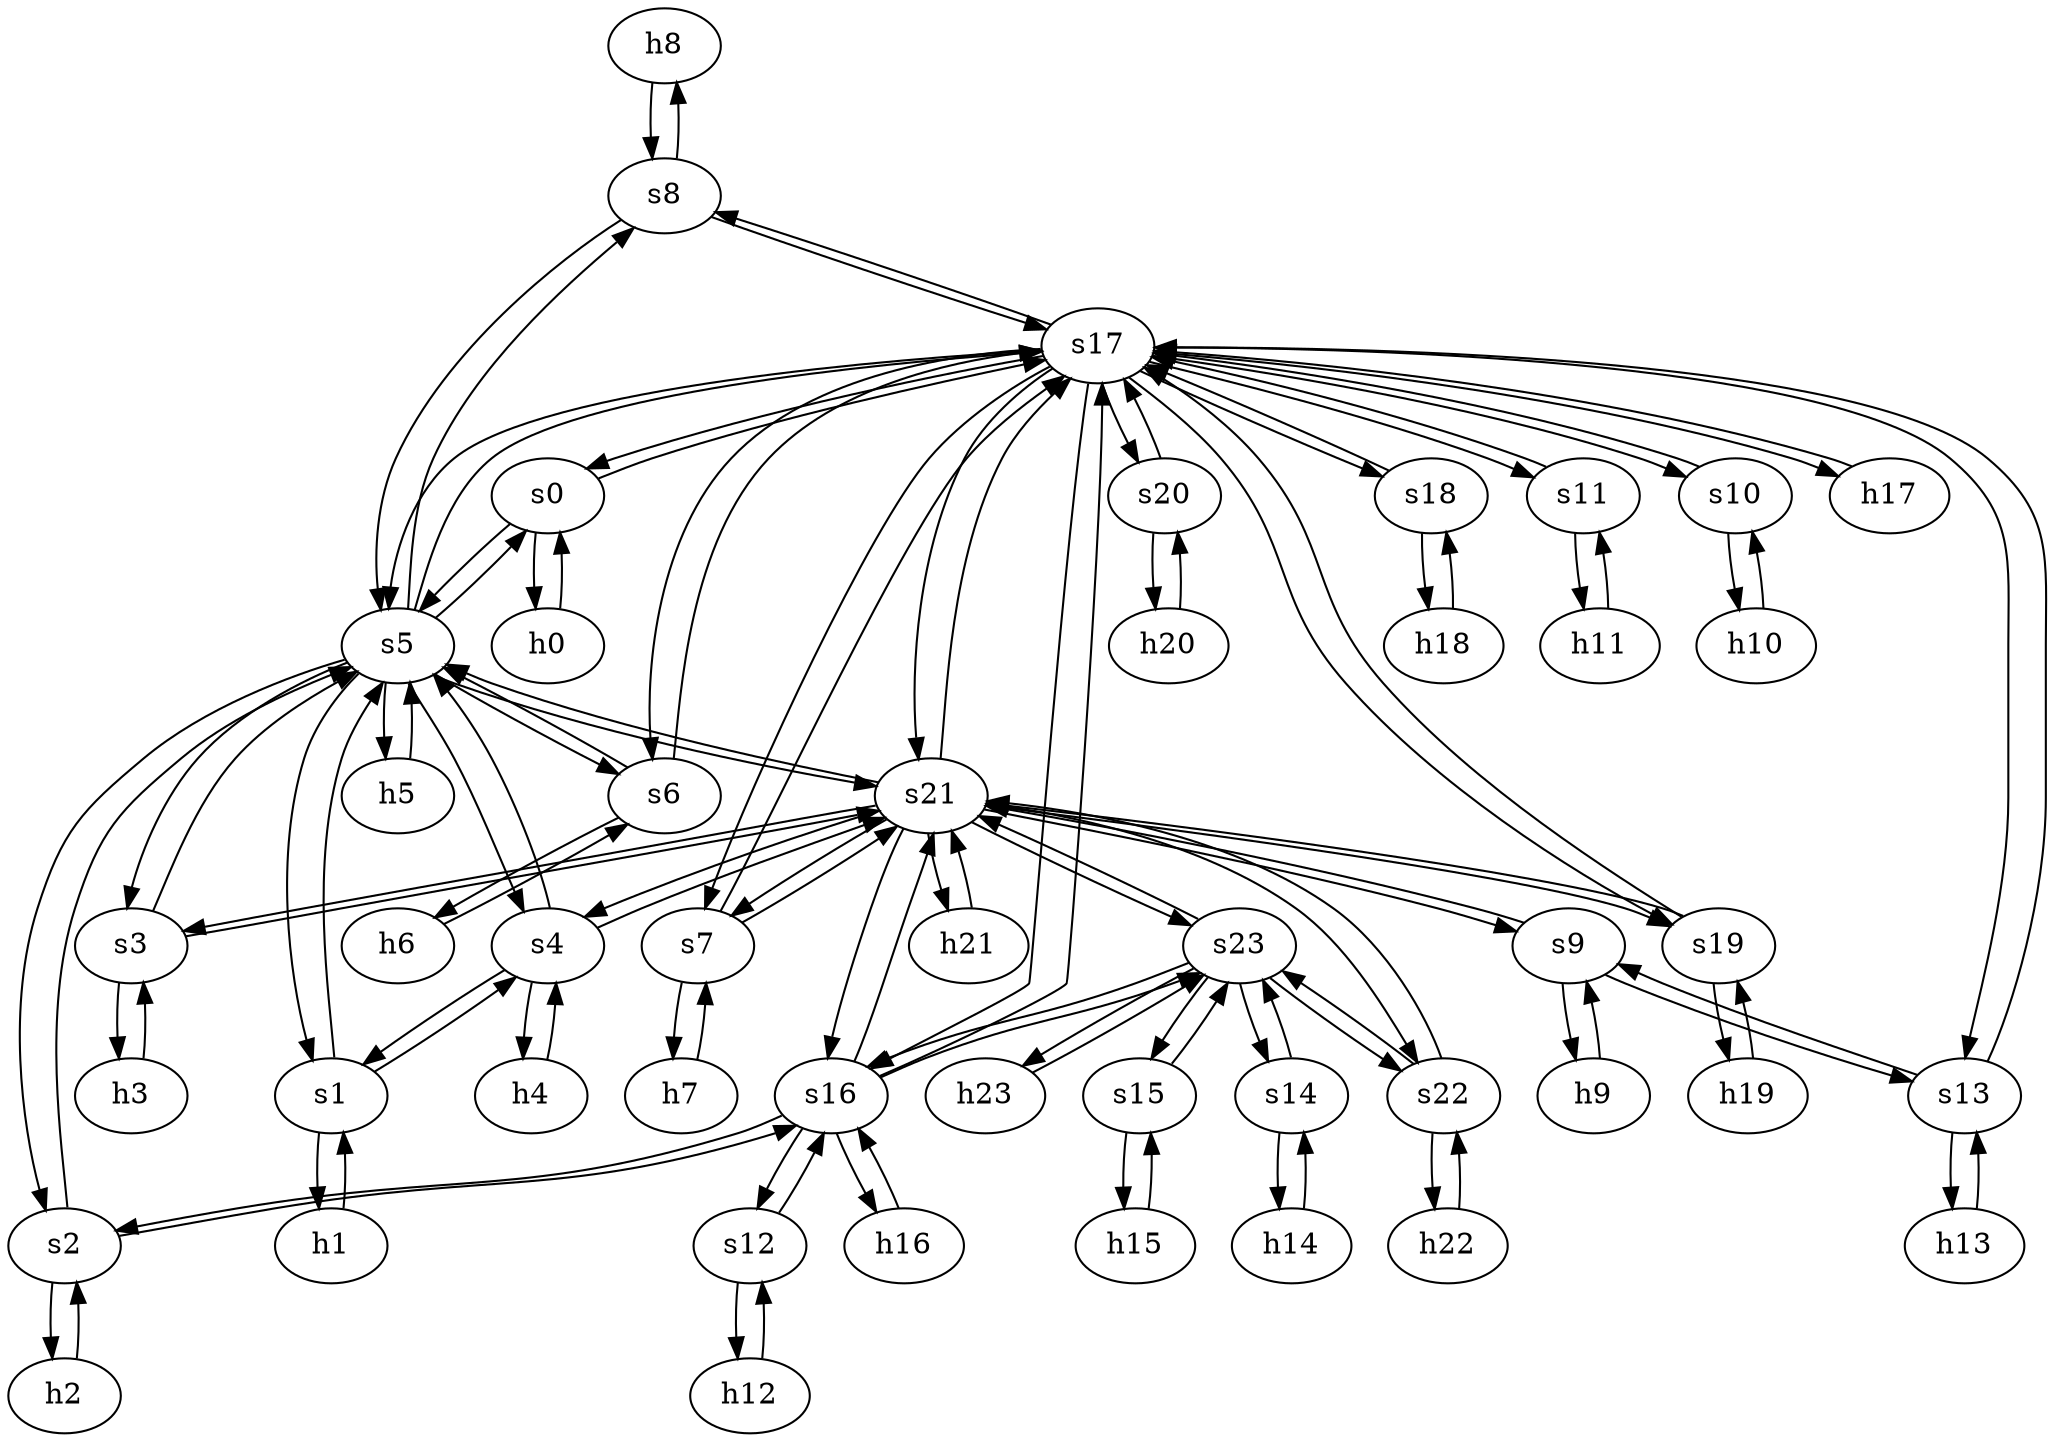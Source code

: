 strict digraph "BT Europe" {
	h8	 [ip="111.0.8.8",
		mac="00:00:00:00:8:8",
		type=host];
	s8	 [id=8,
		type=switch];
	h8 -> s8	 [capacity="1Gbps",
		cost=1,
		dst_port=1,
		src_port=1];
	h9	 [ip="111.0.9.9",
		mac="00:00:00:00:9:9",
		type=host];
	s9	 [id=9,
		type=switch];
	h9 -> s9	 [capacity="1Gbps",
		cost=1,
		dst_port=1,
		src_port=1];
	h2	 [ip="111.0.2.2",
		mac="00:00:00:00:2:2",
		type=host];
	s2	 [id=2,
		type=switch];
	h2 -> s2	 [capacity="1Gbps",
		cost=1,
		dst_port=1,
		src_port=1];
	h3	 [ip="111.0.3.3",
		mac="00:00:00:00:3:3",
		type=host];
	s3	 [id=3,
		type=switch];
	h3 -> s3	 [capacity="1Gbps",
		cost=1,
		dst_port=1,
		src_port=1];
	h0	 [ip="111.0.0.0",
		mac="00:00:00:00:0:0",
		type=host];
	s0	 [id=0,
		type=switch];
	h0 -> s0	 [capacity="1Gbps",
		cost=1,
		dst_port=1,
		src_port=1];
	h1	 [ip="111.0.1.1",
		mac="00:00:00:00:1:1",
		type=host];
	s1	 [id=1,
		type=switch];
	h1 -> s1	 [capacity="1Gbps",
		cost=1,
		dst_port=1,
		src_port=1];
	h6	 [ip="111.0.6.6",
		mac="00:00:00:00:6:6",
		type=host];
	s6	 [id=6,
		type=switch];
	h6 -> s6	 [capacity="1Gbps",
		cost=1,
		dst_port=1,
		src_port=1];
	h7	 [ip="111.0.7.7",
		mac="00:00:00:00:7:7",
		type=host];
	s7	 [id=7,
		type=switch];
	h7 -> s7	 [capacity="1Gbps",
		cost=1,
		dst_port=1,
		src_port=1];
	h4	 [ip="111.0.4.4",
		mac="00:00:00:00:4:4",
		type=host];
	s4	 [id=4,
		type=switch];
	h4 -> s4	 [capacity="1Gbps",
		cost=1,
		dst_port=1,
		src_port=1];
	h5	 [ip="111.0.5.5",
		mac="00:00:00:00:5:5",
		type=host];
	s5	 [id=5,
		type=switch];
	h5 -> s5	 [capacity="1Gbps",
		cost=1,
		dst_port=1,
		src_port=1];
	h23	 [ip="111.0.23.23",
		mac="00:00:00:00:23:23",
		type=host];
	s23	 [id=23,
		type=switch];
	h23 -> s23	 [capacity="1Gbps",
		cost=1,
		dst_port=1,
		src_port=1];
	h22	 [ip="111.0.22.22",
		mac="00:00:00:00:22:22",
		type=host];
	s22	 [id=22,
		type=switch];
	h22 -> s22	 [capacity="1Gbps",
		cost=1,
		dst_port=1,
		src_port=1];
	h21	 [ip="111.0.21.21",
		mac="00:00:00:00:21:21",
		type=host];
	s21	 [id=21,
		type=switch];
	h21 -> s21	 [capacity="1Gbps",
		cost=1,
		dst_port=1,
		src_port=1];
	s9 -> h9	 [capacity="1Gbps",
		cost=1,
		dst_port=1,
		src_port=1];
	s13	 [id=13,
		type=switch];
	s9 -> s13	 [capacity="1Gbps",
		cost=1,
		dst_port=2,
		src_port=2];
	s9 -> s21	 [capacity="1Gbps",
		cost=1,
		dst_port=6,
		src_port=3];
	s17	 [id=17,
		type=switch];
	s8 -> s17	 [capacity="1Gbps",
		cost=1,
		dst_port=6,
		src_port=3];
	s8 -> h8	 [capacity="1Gbps",
		cost=1,
		dst_port=1,
		src_port=1];
	s8 -> s5	 [capacity="1Gbps",
		cost=1,
		dst_port=8,
		src_port=2];
	s3 -> s21	 [capacity="1Gbps",
		cost=1,
		dst_port=2,
		src_port=3];
	s3 -> s5	 [capacity="1Gbps",
		cost=1,
		dst_port=5,
		src_port=2];
	s3 -> h3	 [capacity="1Gbps",
		cost=1,
		dst_port=1,
		src_port=1];
	s2 -> h2	 [capacity="1Gbps",
		cost=1,
		dst_port=1,
		src_port=1];
	s2 -> s5	 [capacity="1Gbps",
		cost=1,
		dst_port=4,
		src_port=3];
	s16	 [id=16,
		type=switch];
	s2 -> s16	 [capacity="1Gbps",
		cost=1,
		dst_port=2,
		src_port=2];
	s1 -> s4	 [capacity="1Gbps",
		cost=1,
		dst_port=2,
		src_port=2];
	s1 -> s5	 [capacity="1Gbps",
		cost=1,
		dst_port=3,
		src_port=3];
	s1 -> h1	 [capacity="1Gbps",
		cost=1,
		dst_port=1,
		src_port=1];
	s0 -> s17	 [capacity="1Gbps",
		cost=1,
		dst_port=2,
		src_port=2];
	s0 -> h0	 [capacity="1Gbps",
		cost=1,
		dst_port=1,
		src_port=1];
	s0 -> s5	 [capacity="1Gbps",
		cost=1,
		dst_port=2,
		src_port=3];
	s7 -> s17	 [capacity="1Gbps",
		cost=1,
		dst_port=5,
		src_port=2];
	s7 -> h7	 [capacity="1Gbps",
		cost=1,
		dst_port=1,
		src_port=1];
	s7 -> s21	 [capacity="1Gbps",
		cost=1,
		dst_port=5,
		src_port=3];
	s6 -> s17	 [capacity="1Gbps",
		cost=1,
		dst_port=4,
		src_port=3];
	s6 -> h6	 [capacity="1Gbps",
		cost=1,
		dst_port=1,
		src_port=1];
	s6 -> s5	 [capacity="1Gbps",
		cost=1,
		dst_port=7,
		src_port=2];
	s5 -> h5	 [capacity="1Gbps",
		cost=1,
		dst_port=1,
		src_port=1];
	s5 -> s17	 [capacity="1Gbps",
		cost=1,
		dst_port=3,
		src_port=9];
	s5 -> s2	 [capacity="1Gbps",
		cost=1,
		dst_port=3,
		src_port=4];
	s5 -> s1	 [capacity="1Gbps",
		cost=1,
		dst_port=3,
		src_port=3];
	s5 -> s21	 [capacity="1Gbps",
		cost=1,
		dst_port=4,
		src_port=10];
	s5 -> s3	 [capacity="1Gbps",
		cost=1,
		dst_port=2,
		src_port=5];
	s5 -> s6	 [capacity="1Gbps",
		cost=1,
		dst_port=2,
		src_port=7];
	s5 -> s8	 [capacity="1Gbps",
		cost=1,
		dst_port=2,
		src_port=8];
	s5 -> s4	 [capacity="1Gbps",
		cost=1,
		dst_port=3,
		src_port=6];
	s5 -> s0	 [capacity="1Gbps",
		cost=1,
		dst_port=3,
		src_port=2];
	s4 -> h4	 [capacity="1Gbps",
		cost=1,
		dst_port=1,
		src_port=1];
	s4 -> s1	 [capacity="1Gbps",
		cost=1,
		dst_port=2,
		src_port=2];
	s4 -> s21	 [capacity="1Gbps",
		cost=1,
		dst_port=3,
		src_port=4];
	s4 -> s5	 [capacity="1Gbps",
		cost=1,
		dst_port=6,
		src_port=3];
	h20	 [ip="111.0.20.20",
		mac="00:00:00:00:20:20",
		type=host];
	s20	 [id=20,
		type=switch];
	h20 -> s20	 [capacity="1Gbps",
		cost=1,
		dst_port=1,
		src_port=1];
	s19	 [id=19,
		type=switch];
	s19 -> s17	 [capacity="1Gbps",
		cost=1,
		dst_port=12,
		src_port=2];
	s19 -> s21	 [capacity="1Gbps",
		cost=1,
		dst_port=9,
		src_port=3];
	h19	 [ip="111.0.19.19",
		mac="00:00:00:00:19:19",
		type=host];
	s19 -> h19	 [capacity="1Gbps",
		cost=1,
		dst_port=1,
		src_port=1];
	s18	 [id=18,
		type=switch];
	s18 -> s17	 [capacity="1Gbps",
		cost=1,
		dst_port=11,
		src_port=2];
	h18	 [ip="111.0.18.18",
		mac="00:00:00:00:18:18",
		type=host];
	s18 -> h18	 [capacity="1Gbps",
		cost=1,
		dst_port=1,
		src_port=1];
	s13 -> s17	 [capacity="1Gbps",
		cost=1,
		dst_port=9,
		src_port=3];
	s13 -> s9	 [capacity="1Gbps",
		cost=1,
		dst_port=2,
		src_port=2];
	h13	 [ip="111.0.13.13",
		mac="00:00:00:00:13:13",
		type=host];
	s13 -> h13	 [capacity="1Gbps",
		cost=1,
		dst_port=1,
		src_port=1];
	s12	 [id=12,
		type=switch];
	s12 -> s16	 [capacity="1Gbps",
		cost=1,
		dst_port=3,
		src_port=2];
	h12	 [ip="111.0.12.12",
		mac="00:00:00:00:12:12",
		type=host];
	s12 -> h12	 [capacity="1Gbps",
		cost=1,
		dst_port=1,
		src_port=1];
	s11	 [id=11,
		type=switch];
	s11 -> s17	 [capacity="1Gbps",
		cost=1,
		dst_port=8,
		src_port=2];
	h11	 [ip="111.0.11.11",
		mac="00:00:00:00:11:11",
		type=host];
	s11 -> h11	 [capacity="1Gbps",
		cost=1,
		dst_port=1,
		src_port=1];
	s10	 [id=10,
		type=switch];
	h10	 [ip="111.0.10.10",
		mac="00:00:00:00:10:10",
		type=host];
	s10 -> h10	 [capacity="1Gbps",
		cost=1,
		dst_port=1,
		src_port=1];
	s10 -> s17	 [capacity="1Gbps",
		cost=1,
		dst_port=7,
		src_port=2];
	s17 -> s13	 [capacity="1Gbps",
		cost=1,
		dst_port=3,
		src_port=9];
	s17 -> s19	 [capacity="1Gbps",
		cost=1,
		dst_port=2,
		src_port=12];
	s17 -> s10	 [capacity="1Gbps",
		cost=1,
		dst_port=2,
		src_port=7];
	s17 -> s18	 [capacity="1Gbps",
		cost=1,
		dst_port=2,
		src_port=11];
	s17 -> s21	 [capacity="1Gbps",
		cost=1,
		dst_port=8,
		src_port=14];
	s17 -> s6	 [capacity="1Gbps",
		cost=1,
		dst_port=3,
		src_port=4];
	s17 -> s11	 [capacity="1Gbps",
		cost=1,
		dst_port=2,
		src_port=8];
	s17 -> s8	 [capacity="1Gbps",
		cost=1,
		dst_port=3,
		src_port=6];
	s17 -> s0	 [capacity="1Gbps",
		cost=1,
		dst_port=2,
		src_port=2];
	s17 -> s20	 [capacity="1Gbps",
		cost=1,
		dst_port=2,
		src_port=13];
	s17 -> s5	 [capacity="1Gbps",
		cost=1,
		dst_port=9,
		src_port=3];
	s17 -> s16	 [capacity="1Gbps",
		cost=1,
		dst_port=4,
		src_port=10];
	h17	 [ip="111.0.17.17",
		mac="00:00:00:00:17:17",
		type=host];
	s17 -> h17	 [capacity="1Gbps",
		cost=1,
		dst_port=1,
		src_port=1];
	s17 -> s7	 [capacity="1Gbps",
		cost=1,
		dst_port=2,
		src_port=5];
	s16 -> s23	 [capacity="1Gbps",
		cost=1,
		dst_port=4,
		src_port=6];
	s16 -> s17	 [capacity="1Gbps",
		cost=1,
		dst_port=10,
		src_port=4];
	s16 -> s2	 [capacity="1Gbps",
		cost=1,
		dst_port=2,
		src_port=2];
	s16 -> s21	 [capacity="1Gbps",
		cost=1,
		dst_port=7,
		src_port=5];
	s16 -> s12	 [capacity="1Gbps",
		cost=1,
		dst_port=2,
		src_port=3];
	h16	 [ip="111.0.16.16",
		mac="00:00:00:00:16:16",
		type=host];
	s16 -> h16	 [capacity="1Gbps",
		cost=1,
		dst_port=1,
		src_port=1];
	s15	 [id=15,
		type=switch];
	s15 -> s23	 [capacity="1Gbps",
		cost=1,
		dst_port=3,
		src_port=2];
	h15	 [ip="111.0.15.15",
		mac="00:00:00:00:15:15",
		type=host];
	s15 -> h15	 [capacity="1Gbps",
		cost=1,
		dst_port=1,
		src_port=1];
	s14	 [id=14,
		type=switch];
	s14 -> s23	 [capacity="1Gbps",
		cost=1,
		dst_port=2,
		src_port=2];
	h14	 [ip="111.0.14.14",
		mac="00:00:00:00:14:14",
		type=host];
	s14 -> h14	 [capacity="1Gbps",
		cost=1,
		dst_port=1,
		src_port=1];
	h18 -> s18	 [capacity="1Gbps",
		cost=1,
		dst_port=1,
		src_port=1];
	h19 -> s19	 [capacity="1Gbps",
		cost=1,
		dst_port=1,
		src_port=1];
	h10 -> s10	 [capacity="1Gbps",
		cost=1,
		dst_port=1,
		src_port=1];
	h11 -> s11	 [capacity="1Gbps",
		cost=1,
		dst_port=1,
		src_port=1];
	h12 -> s12	 [capacity="1Gbps",
		cost=1,
		dst_port=1,
		src_port=1];
	h13 -> s13	 [capacity="1Gbps",
		cost=1,
		dst_port=1,
		src_port=1];
	h14 -> s14	 [capacity="1Gbps",
		cost=1,
		dst_port=1,
		src_port=1];
	h15 -> s15	 [capacity="1Gbps",
		cost=1,
		dst_port=1,
		src_port=1];
	h16 -> s16	 [capacity="1Gbps",
		cost=1,
		dst_port=1,
		src_port=1];
	h17 -> s17	 [capacity="1Gbps",
		cost=1,
		dst_port=1,
		src_port=1];
	s22 -> s23	 [capacity="1Gbps",
		cost=1,
		dst_port=6,
		src_port=3];
	s22 -> s21	 [capacity="1Gbps",
		cost=1,
		dst_port=10,
		src_port=2];
	s22 -> h22	 [capacity="1Gbps",
		cost=1,
		dst_port=1,
		src_port=1];
	s23 -> s21	 [capacity="1Gbps",
		cost=1,
		dst_port=11,
		src_port=5];
	s23 -> s22	 [capacity="1Gbps",
		cost=1,
		dst_port=3,
		src_port=6];
	s23 -> s16	 [capacity="1Gbps",
		cost=1,
		dst_port=6,
		src_port=4];
	s23 -> s15	 [capacity="1Gbps",
		cost=1,
		dst_port=2,
		src_port=3];
	s23 -> s14	 [capacity="1Gbps",
		cost=1,
		dst_port=2,
		src_port=2];
	s23 -> h23	 [capacity="1Gbps",
		cost=1,
		dst_port=1,
		src_port=1];
	s20 -> s17	 [capacity="1Gbps",
		cost=1,
		dst_port=13,
		src_port=2];
	s20 -> h20	 [capacity="1Gbps",
		cost=1,
		dst_port=1,
		src_port=1];
	s21 -> s23	 [capacity="1Gbps",
		cost=1,
		dst_port=5,
		src_port=11];
	s21 -> s19	 [capacity="1Gbps",
		cost=1,
		dst_port=3,
		src_port=9];
	s21 -> s17	 [capacity="1Gbps",
		cost=1,
		dst_port=14,
		src_port=8];
	s21 -> s9	 [capacity="1Gbps",
		cost=1,
		dst_port=3,
		src_port=6];
	s21 -> s3	 [capacity="1Gbps",
		cost=1,
		dst_port=3,
		src_port=2];
	s21 -> s22	 [capacity="1Gbps",
		cost=1,
		dst_port=2,
		src_port=10];
	s21 -> s4	 [capacity="1Gbps",
		cost=1,
		dst_port=4,
		src_port=3];
	s21 -> s5	 [capacity="1Gbps",
		cost=1,
		dst_port=10,
		src_port=4];
	s21 -> s16	 [capacity="1Gbps",
		cost=1,
		dst_port=5,
		src_port=7];
	s21 -> h21	 [capacity="1Gbps",
		cost=1,
		dst_port=1,
		src_port=1];
	s21 -> s7	 [capacity="1Gbps",
		cost=1,
		dst_port=3,
		src_port=5];
}
